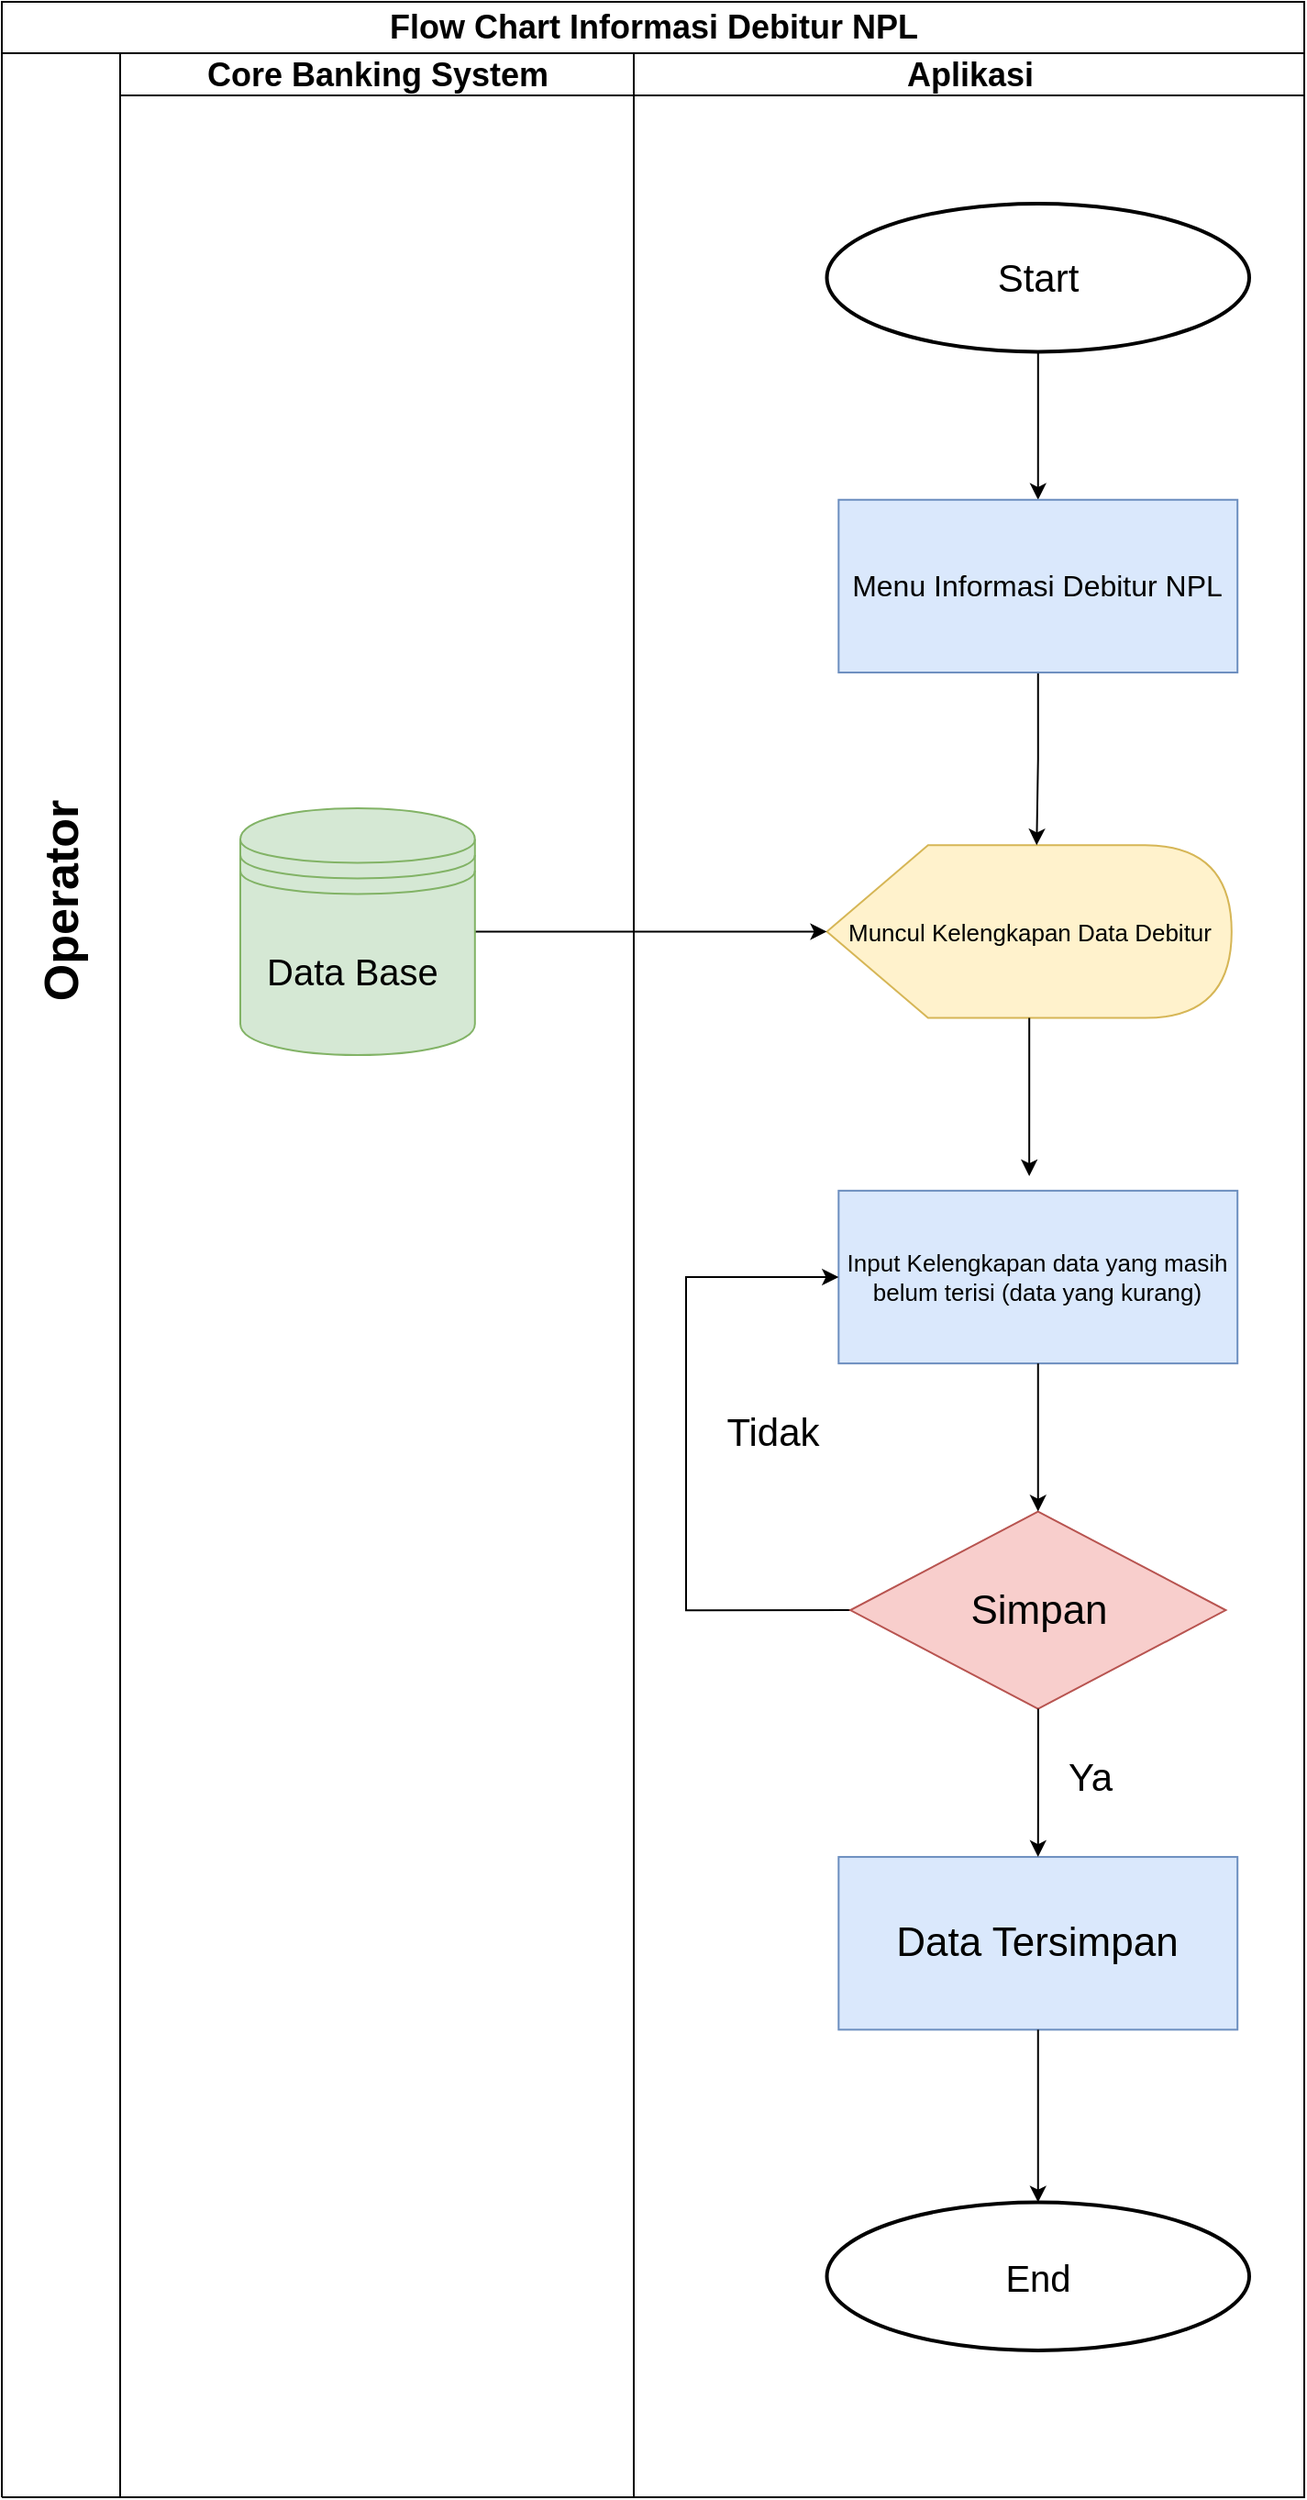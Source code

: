 <mxfile version="14.9.2" type="github" pages="3">
  <diagram name="Informasi Debitur Bermasalah" id="e7e014a7-5840-1c2e-5031-d8a46d1fe8dd">
    <mxGraphModel dx="1612" dy="856" grid="1" gridSize="10" guides="1" tooltips="1" connect="1" arrows="1" fold="1" page="1" pageScale="1" pageWidth="1169" pageHeight="826" background="none" math="0" shadow="0">
      <root>
        <mxCell id="0" />
        <mxCell id="1" parent="0" />
        <mxCell id="2" value="" style="swimlane;whiteSpace=wrap;labelBackgroundColor=#FFFFFF;startSize=1332;" parent="1" vertex="1">
          <mxGeometry x="380" y="128" width="64.5" height="1332" as="geometry" />
        </mxCell>
        <mxCell id="3" value="Core Banking System" style="swimlane;whiteSpace=wrap;fontSize=18;" parent="1" vertex="1">
          <mxGeometry x="444.5" y="128" width="280" height="1332" as="geometry" />
        </mxCell>
        <mxCell id="4" value="Aplikasi" style="swimlane;whiteSpace=wrap;fontSize=18;" parent="1" vertex="1">
          <mxGeometry x="724.5" y="128" width="365.5" height="1332" as="geometry" />
        </mxCell>
        <mxCell id="Q19Af6TD-4MYSlnBtUl4-43" value="&lt;span style=&quot;font-weight: 700&quot;&gt;&lt;font style=&quot;font-size: 18px&quot;&gt;Flow Chart Informasi Debitur NPL&lt;/font&gt;&lt;/span&gt;" style="html=1;" parent="1" vertex="1">
          <mxGeometry x="380" y="100" width="710" height="28" as="geometry" />
        </mxCell>
        <mxCell id="Q19Af6TD-4MYSlnBtUl4-102" value="" style="group" parent="1" vertex="1" connectable="0">
          <mxGeometry x="510" y="210" width="550" height="1170" as="geometry" />
        </mxCell>
        <mxCell id="Q19Af6TD-4MYSlnBtUl4-103" style="edgeStyle=orthogonalEdgeStyle;rounded=0;orthogonalLoop=1;jettySize=auto;html=1;entryX=0.5;entryY=0;entryDx=0;entryDy=0;" parent="Q19Af6TD-4MYSlnBtUl4-102" source="Q19Af6TD-4MYSlnBtUl4-104" edge="1">
          <mxGeometry relative="1" as="geometry">
            <mxPoint x="434.884" y="161.379" as="targetPoint" />
          </mxGeometry>
        </mxCell>
        <mxCell id="Q19Af6TD-4MYSlnBtUl4-104" value="&lt;font style=&quot;font-size: 21px&quot;&gt;Start&lt;/font&gt;" style="strokeWidth=2;html=1;shape=mxgraph.flowchart.start_1;whiteSpace=wrap;" parent="Q19Af6TD-4MYSlnBtUl4-102" vertex="1">
          <mxGeometry x="319.767" width="230.233" height="80.69" as="geometry" />
        </mxCell>
        <mxCell id="Q19Af6TD-4MYSlnBtUl4-106" value="&lt;font style=&quot;font-size: 13px&quot;&gt;Muncul Kelengkapan Data Debitur&lt;/font&gt;" style="shape=display;whiteSpace=wrap;html=1;fillColor=#fff2cc;strokeColor=#d6b656;" parent="Q19Af6TD-4MYSlnBtUl4-102" vertex="1">
          <mxGeometry x="319.767" y="349.655" width="220.64" height="94.138" as="geometry" />
        </mxCell>
        <mxCell id="Q19Af6TD-4MYSlnBtUl4-122" style="edgeStyle=orthogonalEdgeStyle;rounded=0;orthogonalLoop=1;jettySize=auto;html=1;exitX=0.5;exitY=1;exitDx=0;exitDy=0;entryX=0;entryY=0;entryDx=114.365;entryDy=0;entryPerimeter=0;" parent="Q19Af6TD-4MYSlnBtUl4-102" source="Q19Af6TD-4MYSlnBtUl4-107" target="Q19Af6TD-4MYSlnBtUl4-106" edge="1">
          <mxGeometry relative="1" as="geometry" />
        </mxCell>
        <mxCell id="Q19Af6TD-4MYSlnBtUl4-107" value="&lt;font style=&quot;font-size: 16px&quot;&gt;Menu Informasi Debitur NPL&lt;/font&gt;" style="rounded=0;whiteSpace=wrap;html=1;fillColor=#dae8fc;strokeColor=#6c8ebf;" parent="Q19Af6TD-4MYSlnBtUl4-102" vertex="1">
          <mxGeometry x="326.163" y="161.379" width="217.442" height="94.138" as="geometry" />
        </mxCell>
        <mxCell id="Q19Af6TD-4MYSlnBtUl4-108" value="&lt;font style=&quot;font-size: 13px&quot;&gt;Input Kelengkapan data yang masih belum terisi (data yang kurang)&lt;/font&gt;" style="rounded=0;whiteSpace=wrap;html=1;fillColor=#dae8fc;strokeColor=#6c8ebf;" parent="Q19Af6TD-4MYSlnBtUl4-102" vertex="1">
          <mxGeometry x="326.163" y="537.931" width="217.442" height="94.138" as="geometry" />
        </mxCell>
        <mxCell id="Q19Af6TD-4MYSlnBtUl4-110" style="edgeStyle=orthogonalEdgeStyle;rounded=0;orthogonalLoop=1;jettySize=auto;html=1;exitX=0;exitY=0.5;exitDx=0;exitDy=0;entryX=0;entryY=0.5;entryDx=0;entryDy=0;" parent="Q19Af6TD-4MYSlnBtUl4-102" source="Q19Af6TD-4MYSlnBtUl4-111" target="Q19Af6TD-4MYSlnBtUl4-108" edge="1">
          <mxGeometry relative="1" as="geometry">
            <Array as="points">
              <mxPoint x="243.023" y="766.552" />
              <mxPoint x="243.023" y="585" />
            </Array>
          </mxGeometry>
        </mxCell>
        <mxCell id="Q19Af6TD-4MYSlnBtUl4-111" value="&lt;font style=&quot;font-size: 22px&quot;&gt;Simpan&lt;/font&gt;" style="rhombus;whiteSpace=wrap;html=1;fillColor=#f8cecc;strokeColor=#b85450;" parent="Q19Af6TD-4MYSlnBtUl4-102" vertex="1">
          <mxGeometry x="332.558" y="712.759" width="204.651" height="107.586" as="geometry" />
        </mxCell>
        <mxCell id="Q19Af6TD-4MYSlnBtUl4-112" style="edgeStyle=orthogonalEdgeStyle;rounded=0;orthogonalLoop=1;jettySize=auto;html=1;exitX=0.5;exitY=1;exitDx=0;exitDy=0;entryX=0.5;entryY=0;entryDx=0;entryDy=0;" parent="Q19Af6TD-4MYSlnBtUl4-102" source="Q19Af6TD-4MYSlnBtUl4-108" target="Q19Af6TD-4MYSlnBtUl4-111" edge="1">
          <mxGeometry relative="1" as="geometry" />
        </mxCell>
        <mxCell id="Q19Af6TD-4MYSlnBtUl4-113" value="&lt;font style=&quot;font-size: 22px&quot;&gt;Data Tersimpan&lt;/font&gt;" style="rounded=0;whiteSpace=wrap;html=1;fillColor=#dae8fc;strokeColor=#6c8ebf;" parent="Q19Af6TD-4MYSlnBtUl4-102" vertex="1">
          <mxGeometry x="326.163" y="901.034" width="217.442" height="94.138" as="geometry" />
        </mxCell>
        <mxCell id="Q19Af6TD-4MYSlnBtUl4-114" style="edgeStyle=orthogonalEdgeStyle;rounded=0;orthogonalLoop=1;jettySize=auto;html=1;entryX=0.5;entryY=0;entryDx=0;entryDy=0;" parent="Q19Af6TD-4MYSlnBtUl4-102" source="Q19Af6TD-4MYSlnBtUl4-111" target="Q19Af6TD-4MYSlnBtUl4-113" edge="1">
          <mxGeometry relative="1" as="geometry" />
        </mxCell>
        <mxCell id="Q19Af6TD-4MYSlnBtUl4-115" style="edgeStyle=orthogonalEdgeStyle;rounded=0;orthogonalLoop=1;jettySize=auto;html=1;entryX=0;entryY=0.5;entryDx=0;entryDy=0;entryPerimeter=0;" parent="Q19Af6TD-4MYSlnBtUl4-102" source="Q19Af6TD-4MYSlnBtUl4-116" target="Q19Af6TD-4MYSlnBtUl4-106" edge="1">
          <mxGeometry relative="1" as="geometry" />
        </mxCell>
        <mxCell id="Q19Af6TD-4MYSlnBtUl4-116" value="&lt;font style=&quot;font-size: 20px&quot;&gt;Data Base&amp;nbsp;&lt;/font&gt;" style="shape=datastore;whiteSpace=wrap;html=1;fillColor=#d5e8d4;strokeColor=#82b366;" parent="Q19Af6TD-4MYSlnBtUl4-102" vertex="1">
          <mxGeometry y="329.483" width="127.907" height="134.483" as="geometry" />
        </mxCell>
        <mxCell id="Q19Af6TD-4MYSlnBtUl4-117" value="&lt;font style=&quot;font-size: 21px&quot;&gt;Ya&lt;/font&gt;" style="text;html=1;align=center;verticalAlign=middle;resizable=0;points=[];autosize=1;strokeColor=none;" parent="Q19Af6TD-4MYSlnBtUl4-102" vertex="1">
          <mxGeometry x="442.674" y="847.241" width="40" height="20" as="geometry" />
        </mxCell>
        <mxCell id="Q19Af6TD-4MYSlnBtUl4-118" value="&lt;font style=&quot;font-size: 21px&quot;&gt;Tidak&lt;/font&gt;" style="text;html=1;align=center;verticalAlign=middle;resizable=0;points=[];autosize=1;strokeColor=none;" parent="Q19Af6TD-4MYSlnBtUl4-102" vertex="1">
          <mxGeometry x="254.763" y="658.966" width="70" height="20" as="geometry" />
        </mxCell>
        <mxCell id="Q19Af6TD-4MYSlnBtUl4-119" value="&lt;font style=&quot;font-size: 20px&quot;&gt;End&lt;/font&gt;" style="strokeWidth=2;html=1;shape=mxgraph.flowchart.start_1;whiteSpace=wrap;" parent="Q19Af6TD-4MYSlnBtUl4-102" vertex="1">
          <mxGeometry x="319.767" y="1089.31" width="230.233" height="80.69" as="geometry" />
        </mxCell>
        <mxCell id="Q19Af6TD-4MYSlnBtUl4-120" style="edgeStyle=orthogonalEdgeStyle;rounded=0;orthogonalLoop=1;jettySize=auto;html=1;" parent="Q19Af6TD-4MYSlnBtUl4-102" source="Q19Af6TD-4MYSlnBtUl4-113" target="Q19Af6TD-4MYSlnBtUl4-119" edge="1">
          <mxGeometry relative="1" as="geometry" />
        </mxCell>
        <mxCell id="Q19Af6TD-4MYSlnBtUl4-121" style="edgeStyle=orthogonalEdgeStyle;rounded=0;orthogonalLoop=1;jettySize=auto;html=1;" parent="1" source="Q19Af6TD-4MYSlnBtUl4-106" edge="1">
          <mxGeometry relative="1" as="geometry">
            <mxPoint x="940.087" y="740" as="targetPoint" />
          </mxGeometry>
        </mxCell>
        <mxCell id="Z1F9lveKMiUxumgyR2Rk-4" value="&lt;font style=&quot;font-size: 26px&quot;&gt;Operator&lt;/font&gt;" style="text;html=1;align=center;verticalAlign=middle;resizable=0;points=[];autosize=1;strokeColor=none;rotation=-90;fontStyle=1" vertex="1" parent="1">
          <mxGeometry x="347.25" y="580" width="130" height="20" as="geometry" />
        </mxCell>
      </root>
    </mxGraphModel>
  </diagram>
  <diagram id="l3KGVOr9Yefg8bp5foLR" name="Flow Chart Informasi Agunan">
    <mxGraphModel dx="1612" dy="856" grid="1" gridSize="10" guides="1" tooltips="1" connect="1" arrows="1" fold="1" page="1" pageScale="1" pageWidth="827" pageHeight="1169" math="0" shadow="0">
      <root>
        <mxCell id="4ASLJn2MwBKxsp4oChfH-0" />
        <mxCell id="4ASLJn2MwBKxsp4oChfH-1" parent="4ASLJn2MwBKxsp4oChfH-0" />
        <mxCell id="a6FmuKCKrE_8W1aIgYfU-0" value="" style="swimlane;whiteSpace=wrap;startSize=1332;" vertex="1" parent="4ASLJn2MwBKxsp4oChfH-1">
          <mxGeometry x="380" y="128" width="64.5" height="1332" as="geometry" />
        </mxCell>
        <mxCell id="a6FmuKCKrE_8W1aIgYfU-1" value="Core Banking System" style="swimlane;whiteSpace=wrap;fontSize=18;" vertex="1" parent="4ASLJn2MwBKxsp4oChfH-1">
          <mxGeometry x="444.5" y="128" width="280" height="1332" as="geometry" />
        </mxCell>
        <mxCell id="a6FmuKCKrE_8W1aIgYfU-2" value="Aplikasi" style="swimlane;whiteSpace=wrap;fontSize=18;" vertex="1" parent="4ASLJn2MwBKxsp4oChfH-1">
          <mxGeometry x="724.5" y="128" width="365.5" height="1332" as="geometry" />
        </mxCell>
        <mxCell id="a6FmuKCKrE_8W1aIgYfU-3" value="&lt;span style=&quot;font-weight: 700&quot;&gt;&lt;font style=&quot;font-size: 18px&quot;&gt;Flow Chart Informasi Agunan&lt;/font&gt;&lt;/span&gt;" style="html=1;" vertex="1" parent="4ASLJn2MwBKxsp4oChfH-1">
          <mxGeometry x="380" y="100" width="710" height="28" as="geometry" />
        </mxCell>
        <mxCell id="a6FmuKCKrE_8W1aIgYfU-4" value="" style="group" vertex="1" connectable="0" parent="4ASLJn2MwBKxsp4oChfH-1">
          <mxGeometry x="510" y="210" width="550" height="1170" as="geometry" />
        </mxCell>
        <mxCell id="a6FmuKCKrE_8W1aIgYfU-5" style="edgeStyle=orthogonalEdgeStyle;rounded=0;orthogonalLoop=1;jettySize=auto;html=1;entryX=0.5;entryY=0;entryDx=0;entryDy=0;" edge="1" parent="a6FmuKCKrE_8W1aIgYfU-4" source="a6FmuKCKrE_8W1aIgYfU-6">
          <mxGeometry relative="1" as="geometry">
            <mxPoint x="434.884" y="161.379" as="targetPoint" />
          </mxGeometry>
        </mxCell>
        <mxCell id="a6FmuKCKrE_8W1aIgYfU-6" value="&lt;font style=&quot;font-size: 21px&quot;&gt;Start&lt;/font&gt;" style="strokeWidth=2;html=1;shape=mxgraph.flowchart.start_1;whiteSpace=wrap;" vertex="1" parent="a6FmuKCKrE_8W1aIgYfU-4">
          <mxGeometry x="319.767" width="230.233" height="80.69" as="geometry" />
        </mxCell>
        <mxCell id="a6FmuKCKrE_8W1aIgYfU-7" value="&lt;font style=&quot;font-size: 13px&quot;&gt;Muncul Kelengkapan Data terkait Informasi Agunan&lt;/font&gt;" style="shape=display;whiteSpace=wrap;html=1;fillColor=#fff2cc;strokeColor=#d6b656;" vertex="1" parent="a6FmuKCKrE_8W1aIgYfU-4">
          <mxGeometry x="319.767" y="349.655" width="220.64" height="94.138" as="geometry" />
        </mxCell>
        <mxCell id="a6FmuKCKrE_8W1aIgYfU-8" style="edgeStyle=orthogonalEdgeStyle;rounded=0;orthogonalLoop=1;jettySize=auto;html=1;exitX=0.5;exitY=1;exitDx=0;exitDy=0;entryX=0;entryY=0;entryDx=114.365;entryDy=0;entryPerimeter=0;" edge="1" parent="a6FmuKCKrE_8W1aIgYfU-4" source="a6FmuKCKrE_8W1aIgYfU-9" target="a6FmuKCKrE_8W1aIgYfU-7">
          <mxGeometry relative="1" as="geometry" />
        </mxCell>
        <mxCell id="a6FmuKCKrE_8W1aIgYfU-9" value="&lt;font style=&quot;font-size: 17px&quot;&gt;Menu Informasi Agunan&lt;/font&gt;" style="rounded=0;whiteSpace=wrap;html=1;fillColor=#dae8fc;strokeColor=#6c8ebf;" vertex="1" parent="a6FmuKCKrE_8W1aIgYfU-4">
          <mxGeometry x="326.163" y="161.379" width="217.442" height="94.138" as="geometry" />
        </mxCell>
        <mxCell id="a6FmuKCKrE_8W1aIgYfU-10" value="&lt;font style=&quot;font-size: 13px&quot;&gt;Input Kelengkapan data yang masih belum terisi (data yang kurang)&lt;/font&gt;" style="rounded=0;whiteSpace=wrap;html=1;fillColor=#dae8fc;strokeColor=#6c8ebf;" vertex="1" parent="a6FmuKCKrE_8W1aIgYfU-4">
          <mxGeometry x="326.163" y="537.931" width="217.442" height="94.138" as="geometry" />
        </mxCell>
        <mxCell id="a6FmuKCKrE_8W1aIgYfU-11" style="edgeStyle=orthogonalEdgeStyle;rounded=0;orthogonalLoop=1;jettySize=auto;html=1;exitX=0;exitY=0.5;exitDx=0;exitDy=0;entryX=0;entryY=0.5;entryDx=0;entryDy=0;" edge="1" parent="a6FmuKCKrE_8W1aIgYfU-4" source="a6FmuKCKrE_8W1aIgYfU-12" target="a6FmuKCKrE_8W1aIgYfU-10">
          <mxGeometry relative="1" as="geometry">
            <Array as="points">
              <mxPoint x="243.023" y="766.552" />
              <mxPoint x="243.023" y="585" />
            </Array>
          </mxGeometry>
        </mxCell>
        <mxCell id="a6FmuKCKrE_8W1aIgYfU-12" value="&lt;font style=&quot;font-size: 21px&quot;&gt;Simpan&lt;/font&gt;" style="rhombus;whiteSpace=wrap;html=1;fillColor=#f8cecc;strokeColor=#b85450;" vertex="1" parent="a6FmuKCKrE_8W1aIgYfU-4">
          <mxGeometry x="332.558" y="712.759" width="204.651" height="107.586" as="geometry" />
        </mxCell>
        <mxCell id="a6FmuKCKrE_8W1aIgYfU-13" style="edgeStyle=orthogonalEdgeStyle;rounded=0;orthogonalLoop=1;jettySize=auto;html=1;exitX=0.5;exitY=1;exitDx=0;exitDy=0;entryX=0.5;entryY=0;entryDx=0;entryDy=0;" edge="1" parent="a6FmuKCKrE_8W1aIgYfU-4" source="a6FmuKCKrE_8W1aIgYfU-10" target="a6FmuKCKrE_8W1aIgYfU-12">
          <mxGeometry relative="1" as="geometry" />
        </mxCell>
        <mxCell id="a6FmuKCKrE_8W1aIgYfU-14" value="&lt;font style=&quot;font-size: 21px&quot;&gt;Data Tersimpan&lt;/font&gt;" style="rounded=0;whiteSpace=wrap;html=1;fillColor=#dae8fc;strokeColor=#6c8ebf;" vertex="1" parent="a6FmuKCKrE_8W1aIgYfU-4">
          <mxGeometry x="326.163" y="901.034" width="217.442" height="94.138" as="geometry" />
        </mxCell>
        <mxCell id="a6FmuKCKrE_8W1aIgYfU-15" style="edgeStyle=orthogonalEdgeStyle;rounded=0;orthogonalLoop=1;jettySize=auto;html=1;entryX=0.5;entryY=0;entryDx=0;entryDy=0;" edge="1" parent="a6FmuKCKrE_8W1aIgYfU-4" source="a6FmuKCKrE_8W1aIgYfU-12" target="a6FmuKCKrE_8W1aIgYfU-14">
          <mxGeometry relative="1" as="geometry" />
        </mxCell>
        <mxCell id="a6FmuKCKrE_8W1aIgYfU-16" style="edgeStyle=orthogonalEdgeStyle;rounded=0;orthogonalLoop=1;jettySize=auto;html=1;entryX=0;entryY=0.5;entryDx=0;entryDy=0;entryPerimeter=0;" edge="1" parent="a6FmuKCKrE_8W1aIgYfU-4" source="a6FmuKCKrE_8W1aIgYfU-17" target="a6FmuKCKrE_8W1aIgYfU-7">
          <mxGeometry relative="1" as="geometry" />
        </mxCell>
        <mxCell id="a6FmuKCKrE_8W1aIgYfU-17" value="&lt;font style=&quot;font-size: 20px&quot;&gt;Data Base&lt;/font&gt;" style="shape=datastore;whiteSpace=wrap;html=1;fillColor=#d5e8d4;strokeColor=#82b366;" vertex="1" parent="a6FmuKCKrE_8W1aIgYfU-4">
          <mxGeometry y="329.483" width="127.907" height="134.483" as="geometry" />
        </mxCell>
        <mxCell id="a6FmuKCKrE_8W1aIgYfU-18" value="&lt;font style=&quot;font-size: 22px&quot;&gt;Ya&lt;/font&gt;" style="text;html=1;align=center;verticalAlign=middle;resizable=0;points=[];autosize=1;strokeColor=none;" vertex="1" parent="a6FmuKCKrE_8W1aIgYfU-4">
          <mxGeometry x="442.674" y="847.241" width="40" height="20" as="geometry" />
        </mxCell>
        <mxCell id="a6FmuKCKrE_8W1aIgYfU-19" value="&lt;font style=&quot;font-size: 21px&quot;&gt;Tidak&lt;/font&gt;" style="text;html=1;align=center;verticalAlign=middle;resizable=0;points=[];autosize=1;strokeColor=none;" vertex="1" parent="a6FmuKCKrE_8W1aIgYfU-4">
          <mxGeometry x="250.003" y="669.996" width="70" height="20" as="geometry" />
        </mxCell>
        <mxCell id="a6FmuKCKrE_8W1aIgYfU-20" value="&lt;font style=&quot;font-size: 23px&quot;&gt;End&lt;/font&gt;" style="strokeWidth=2;html=1;shape=mxgraph.flowchart.start_1;whiteSpace=wrap;" vertex="1" parent="a6FmuKCKrE_8W1aIgYfU-4">
          <mxGeometry x="319.767" y="1089.31" width="230.233" height="80.69" as="geometry" />
        </mxCell>
        <mxCell id="a6FmuKCKrE_8W1aIgYfU-21" style="edgeStyle=orthogonalEdgeStyle;rounded=0;orthogonalLoop=1;jettySize=auto;html=1;" edge="1" parent="a6FmuKCKrE_8W1aIgYfU-4" source="a6FmuKCKrE_8W1aIgYfU-14" target="a6FmuKCKrE_8W1aIgYfU-20">
          <mxGeometry relative="1" as="geometry" />
        </mxCell>
        <mxCell id="a6FmuKCKrE_8W1aIgYfU-22" style="edgeStyle=orthogonalEdgeStyle;rounded=0;orthogonalLoop=1;jettySize=auto;html=1;" edge="1" parent="4ASLJn2MwBKxsp4oChfH-1" source="a6FmuKCKrE_8W1aIgYfU-7">
          <mxGeometry relative="1" as="geometry">
            <mxPoint x="940.087" y="740" as="targetPoint" />
          </mxGeometry>
        </mxCell>
        <mxCell id="y9FLe-UhFqb_iarZ9wX9-0" value="&lt;font style=&quot;font-size: 26px&quot;&gt;Operator&lt;/font&gt;" style="text;html=1;align=center;verticalAlign=middle;resizable=0;points=[];autosize=1;strokeColor=none;rotation=-90;" vertex="1" parent="4ASLJn2MwBKxsp4oChfH-1">
          <mxGeometry x="352.25" y="580" width="120" height="20" as="geometry" />
        </mxCell>
      </root>
    </mxGraphModel>
  </diagram>
  <diagram id="jTSbzpZR0lunKafS-o-9" name="Informasi Data Pinjaman">
    <mxGraphModel dx="1612" dy="856" grid="1" gridSize="10" guides="1" tooltips="1" connect="1" arrows="1" fold="1" page="1" pageScale="1" pageWidth="827" pageHeight="1169" math="0" shadow="0">
      <root>
        <mxCell id="DfvVClN-T3ElasIUvHko-0" />
        <mxCell id="DfvVClN-T3ElasIUvHko-1" parent="DfvVClN-T3ElasIUvHko-0" />
        <mxCell id="8lAqKW4FmrKX9Ppt0bKI-0" value="" style="swimlane;whiteSpace=wrap;startSize=1332;" vertex="1" parent="DfvVClN-T3ElasIUvHko-1">
          <mxGeometry x="380" y="128" width="64.5" height="1332" as="geometry" />
        </mxCell>
        <mxCell id="8lAqKW4FmrKX9Ppt0bKI-1" value="Core Banking System" style="swimlane;whiteSpace=wrap;fontSize=18;" vertex="1" parent="DfvVClN-T3ElasIUvHko-1">
          <mxGeometry x="444.5" y="128" width="280" height="1332" as="geometry" />
        </mxCell>
        <mxCell id="8lAqKW4FmrKX9Ppt0bKI-2" value="Aplikasi" style="swimlane;whiteSpace=wrap;fontSize=18;" vertex="1" parent="DfvVClN-T3ElasIUvHko-1">
          <mxGeometry x="724.5" y="128" width="365.5" height="1332" as="geometry" />
        </mxCell>
        <mxCell id="8lAqKW4FmrKX9Ppt0bKI-3" value="&lt;span style=&quot;font-weight: 700&quot;&gt;&lt;font style=&quot;font-size: 18px&quot;&gt;Flow Chart Informasi Pinjaman&lt;/font&gt;&lt;/span&gt;" style="html=1;" vertex="1" parent="DfvVClN-T3ElasIUvHko-1">
          <mxGeometry x="380" y="100" width="710" height="28" as="geometry" />
        </mxCell>
        <mxCell id="8lAqKW4FmrKX9Ppt0bKI-4" value="" style="group" vertex="1" connectable="0" parent="DfvVClN-T3ElasIUvHko-1">
          <mxGeometry x="510" y="210" width="550" height="1170" as="geometry" />
        </mxCell>
        <mxCell id="8lAqKW4FmrKX9Ppt0bKI-5" style="edgeStyle=orthogonalEdgeStyle;rounded=0;orthogonalLoop=1;jettySize=auto;html=1;entryX=0.5;entryY=0;entryDx=0;entryDy=0;" edge="1" parent="8lAqKW4FmrKX9Ppt0bKI-4" source="8lAqKW4FmrKX9Ppt0bKI-6">
          <mxGeometry relative="1" as="geometry">
            <mxPoint x="434.884" y="161.379" as="targetPoint" />
          </mxGeometry>
        </mxCell>
        <mxCell id="8lAqKW4FmrKX9Ppt0bKI-6" value="&lt;font style=&quot;font-size: 22px&quot;&gt;Start&lt;/font&gt;" style="strokeWidth=2;html=1;shape=mxgraph.flowchart.start_1;whiteSpace=wrap;" vertex="1" parent="8lAqKW4FmrKX9Ppt0bKI-4">
          <mxGeometry x="319.767" width="230.233" height="80.69" as="geometry" />
        </mxCell>
        <mxCell id="8lAqKW4FmrKX9Ppt0bKI-7" value="&lt;font style=&quot;font-size: 13px&quot;&gt;Muncul Kelengkapan Data terkait Informasi Pinjaman&lt;/font&gt;" style="shape=display;whiteSpace=wrap;html=1;fillColor=#fff2cc;strokeColor=#d6b656;" vertex="1" parent="8lAqKW4FmrKX9Ppt0bKI-4">
          <mxGeometry x="319.767" y="349.655" width="220.64" height="94.138" as="geometry" />
        </mxCell>
        <mxCell id="8lAqKW4FmrKX9Ppt0bKI-8" style="edgeStyle=orthogonalEdgeStyle;rounded=0;orthogonalLoop=1;jettySize=auto;html=1;exitX=0.5;exitY=1;exitDx=0;exitDy=0;entryX=0;entryY=0;entryDx=114.365;entryDy=0;entryPerimeter=0;" edge="1" parent="8lAqKW4FmrKX9Ppt0bKI-4" source="8lAqKW4FmrKX9Ppt0bKI-9" target="8lAqKW4FmrKX9Ppt0bKI-7">
          <mxGeometry relative="1" as="geometry" />
        </mxCell>
        <mxCell id="8lAqKW4FmrKX9Ppt0bKI-9" value="&lt;font style=&quot;font-size: 17px&quot;&gt;Menu Informasi Pinjaman&lt;/font&gt;" style="rounded=0;whiteSpace=wrap;html=1;fillColor=#dae8fc;strokeColor=#6c8ebf;" vertex="1" parent="8lAqKW4FmrKX9Ppt0bKI-4">
          <mxGeometry x="326.163" y="161.379" width="217.442" height="94.138" as="geometry" />
        </mxCell>
        <mxCell id="8lAqKW4FmrKX9Ppt0bKI-10" value="&lt;font style=&quot;font-size: 13px&quot;&gt;Input Kelengkapan data yang masih belum terisi (data yang kurang)&lt;/font&gt;" style="rounded=0;whiteSpace=wrap;html=1;fillColor=#dae8fc;strokeColor=#6c8ebf;" vertex="1" parent="8lAqKW4FmrKX9Ppt0bKI-4">
          <mxGeometry x="326.16" y="530" width="217.44" height="102.07" as="geometry" />
        </mxCell>
        <mxCell id="8lAqKW4FmrKX9Ppt0bKI-11" style="edgeStyle=orthogonalEdgeStyle;rounded=0;orthogonalLoop=1;jettySize=auto;html=1;exitX=0;exitY=0.5;exitDx=0;exitDy=0;entryX=0;entryY=0.5;entryDx=0;entryDy=0;" edge="1" parent="8lAqKW4FmrKX9Ppt0bKI-4" source="8lAqKW4FmrKX9Ppt0bKI-12" target="8lAqKW4FmrKX9Ppt0bKI-10">
          <mxGeometry relative="1" as="geometry">
            <Array as="points">
              <mxPoint x="243.023" y="766.552" />
              <mxPoint x="243.023" y="585" />
            </Array>
          </mxGeometry>
        </mxCell>
        <mxCell id="8lAqKW4FmrKX9Ppt0bKI-12" value="&lt;font style=&quot;font-size: 21px&quot;&gt;Simpan&lt;/font&gt;" style="rhombus;whiteSpace=wrap;html=1;fillColor=#f8cecc;strokeColor=#b85450;" vertex="1" parent="8lAqKW4FmrKX9Ppt0bKI-4">
          <mxGeometry x="332.558" y="712.759" width="204.651" height="107.586" as="geometry" />
        </mxCell>
        <mxCell id="8lAqKW4FmrKX9Ppt0bKI-13" style="edgeStyle=orthogonalEdgeStyle;rounded=0;orthogonalLoop=1;jettySize=auto;html=1;exitX=0.5;exitY=1;exitDx=0;exitDy=0;entryX=0.5;entryY=0;entryDx=0;entryDy=0;" edge="1" parent="8lAqKW4FmrKX9Ppt0bKI-4" source="8lAqKW4FmrKX9Ppt0bKI-10" target="8lAqKW4FmrKX9Ppt0bKI-12">
          <mxGeometry relative="1" as="geometry" />
        </mxCell>
        <mxCell id="8lAqKW4FmrKX9Ppt0bKI-14" value="&lt;font style=&quot;font-size: 21px&quot;&gt;Data Tersimpan&lt;/font&gt;" style="rounded=0;whiteSpace=wrap;html=1;fillColor=#dae8fc;strokeColor=#6c8ebf;" vertex="1" parent="8lAqKW4FmrKX9Ppt0bKI-4">
          <mxGeometry x="326.163" y="901.034" width="217.442" height="94.138" as="geometry" />
        </mxCell>
        <mxCell id="8lAqKW4FmrKX9Ppt0bKI-15" style="edgeStyle=orthogonalEdgeStyle;rounded=0;orthogonalLoop=1;jettySize=auto;html=1;entryX=0.5;entryY=0;entryDx=0;entryDy=0;" edge="1" parent="8lAqKW4FmrKX9Ppt0bKI-4" source="8lAqKW4FmrKX9Ppt0bKI-12" target="8lAqKW4FmrKX9Ppt0bKI-14">
          <mxGeometry relative="1" as="geometry" />
        </mxCell>
        <mxCell id="8lAqKW4FmrKX9Ppt0bKI-16" style="edgeStyle=orthogonalEdgeStyle;rounded=0;orthogonalLoop=1;jettySize=auto;html=1;entryX=0;entryY=0.5;entryDx=0;entryDy=0;entryPerimeter=0;" edge="1" parent="8lAqKW4FmrKX9Ppt0bKI-4" source="8lAqKW4FmrKX9Ppt0bKI-17" target="8lAqKW4FmrKX9Ppt0bKI-7">
          <mxGeometry relative="1" as="geometry" />
        </mxCell>
        <mxCell id="8lAqKW4FmrKX9Ppt0bKI-17" value="&lt;font style=&quot;font-size: 20px&quot;&gt;Data Base&lt;/font&gt;" style="shape=datastore;whiteSpace=wrap;html=1;fillColor=#d5e8d4;strokeColor=#82b366;" vertex="1" parent="8lAqKW4FmrKX9Ppt0bKI-4">
          <mxGeometry y="329.483" width="127.907" height="134.483" as="geometry" />
        </mxCell>
        <mxCell id="8lAqKW4FmrKX9Ppt0bKI-18" value="&lt;font style=&quot;font-size: 21px&quot;&gt;Ya&lt;/font&gt;" style="text;html=1;align=center;verticalAlign=middle;resizable=0;points=[];autosize=1;strokeColor=none;" vertex="1" parent="8lAqKW4FmrKX9Ppt0bKI-4">
          <mxGeometry x="442.674" y="847.241" width="40" height="20" as="geometry" />
        </mxCell>
        <mxCell id="8lAqKW4FmrKX9Ppt0bKI-19" value="&lt;font style=&quot;font-size: 21px&quot;&gt;Tidak&lt;/font&gt;" style="text;html=1;align=center;verticalAlign=middle;resizable=0;points=[];autosize=1;strokeColor=none;" vertex="1" parent="8lAqKW4FmrKX9Ppt0bKI-4">
          <mxGeometry x="255.003" y="669.996" width="70" height="20" as="geometry" />
        </mxCell>
        <mxCell id="8lAqKW4FmrKX9Ppt0bKI-20" value="&lt;font style=&quot;font-size: 22px&quot;&gt;End&lt;/font&gt;" style="strokeWidth=2;html=1;shape=mxgraph.flowchart.start_1;whiteSpace=wrap;" vertex="1" parent="8lAqKW4FmrKX9Ppt0bKI-4">
          <mxGeometry x="319.767" y="1089.31" width="230.233" height="80.69" as="geometry" />
        </mxCell>
        <mxCell id="8lAqKW4FmrKX9Ppt0bKI-21" style="edgeStyle=orthogonalEdgeStyle;rounded=0;orthogonalLoop=1;jettySize=auto;html=1;" edge="1" parent="8lAqKW4FmrKX9Ppt0bKI-4" source="8lAqKW4FmrKX9Ppt0bKI-14" target="8lAqKW4FmrKX9Ppt0bKI-20">
          <mxGeometry relative="1" as="geometry" />
        </mxCell>
        <mxCell id="8lAqKW4FmrKX9Ppt0bKI-22" style="edgeStyle=orthogonalEdgeStyle;rounded=0;orthogonalLoop=1;jettySize=auto;html=1;" edge="1" parent="DfvVClN-T3ElasIUvHko-1" source="8lAqKW4FmrKX9Ppt0bKI-7">
          <mxGeometry relative="1" as="geometry">
            <mxPoint x="940.087" y="740" as="targetPoint" />
          </mxGeometry>
        </mxCell>
        <mxCell id="yOhF5XsmSKyaNCicaGHE-0" value="&lt;font style=&quot;font-size: 28px&quot;&gt;Operator&lt;/font&gt;" style="text;html=1;align=center;verticalAlign=middle;resizable=0;points=[];autosize=1;strokeColor=none;rotation=-90;" vertex="1" parent="DfvVClN-T3ElasIUvHko-1">
          <mxGeometry x="347.25" y="575" width="130" height="30" as="geometry" />
        </mxCell>
      </root>
    </mxGraphModel>
  </diagram>
</mxfile>
